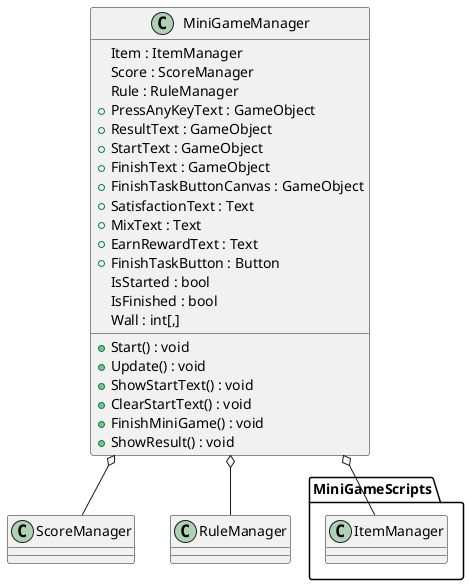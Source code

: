 @startuml
class MiniGameManager {
    Item : ItemManager
    Score : ScoreManager
    Rule : RuleManager
    + PressAnyKeyText : GameObject
    + ResultText : GameObject
    + StartText : GameObject
    + FinishText : GameObject
    + FinishTaskButtonCanvas : GameObject
    + SatisfactionText : Text
    + MixText : Text
    + EarnRewardText : Text
    + FinishTaskButton : Button
    IsStarted : bool
    IsFinished : bool
    Wall : int[,]
    + Start() : void
    + Update() : void
    + ShowStartText() : void
    + ClearStartText() : void
    + FinishMiniGame() : void
    + ShowResult() : void
}
MiniGameManager o-- MiniGameScripts.ItemManager
MiniGameManager o-- ScoreManager
MiniGameManager o-- RuleManager
@enduml
